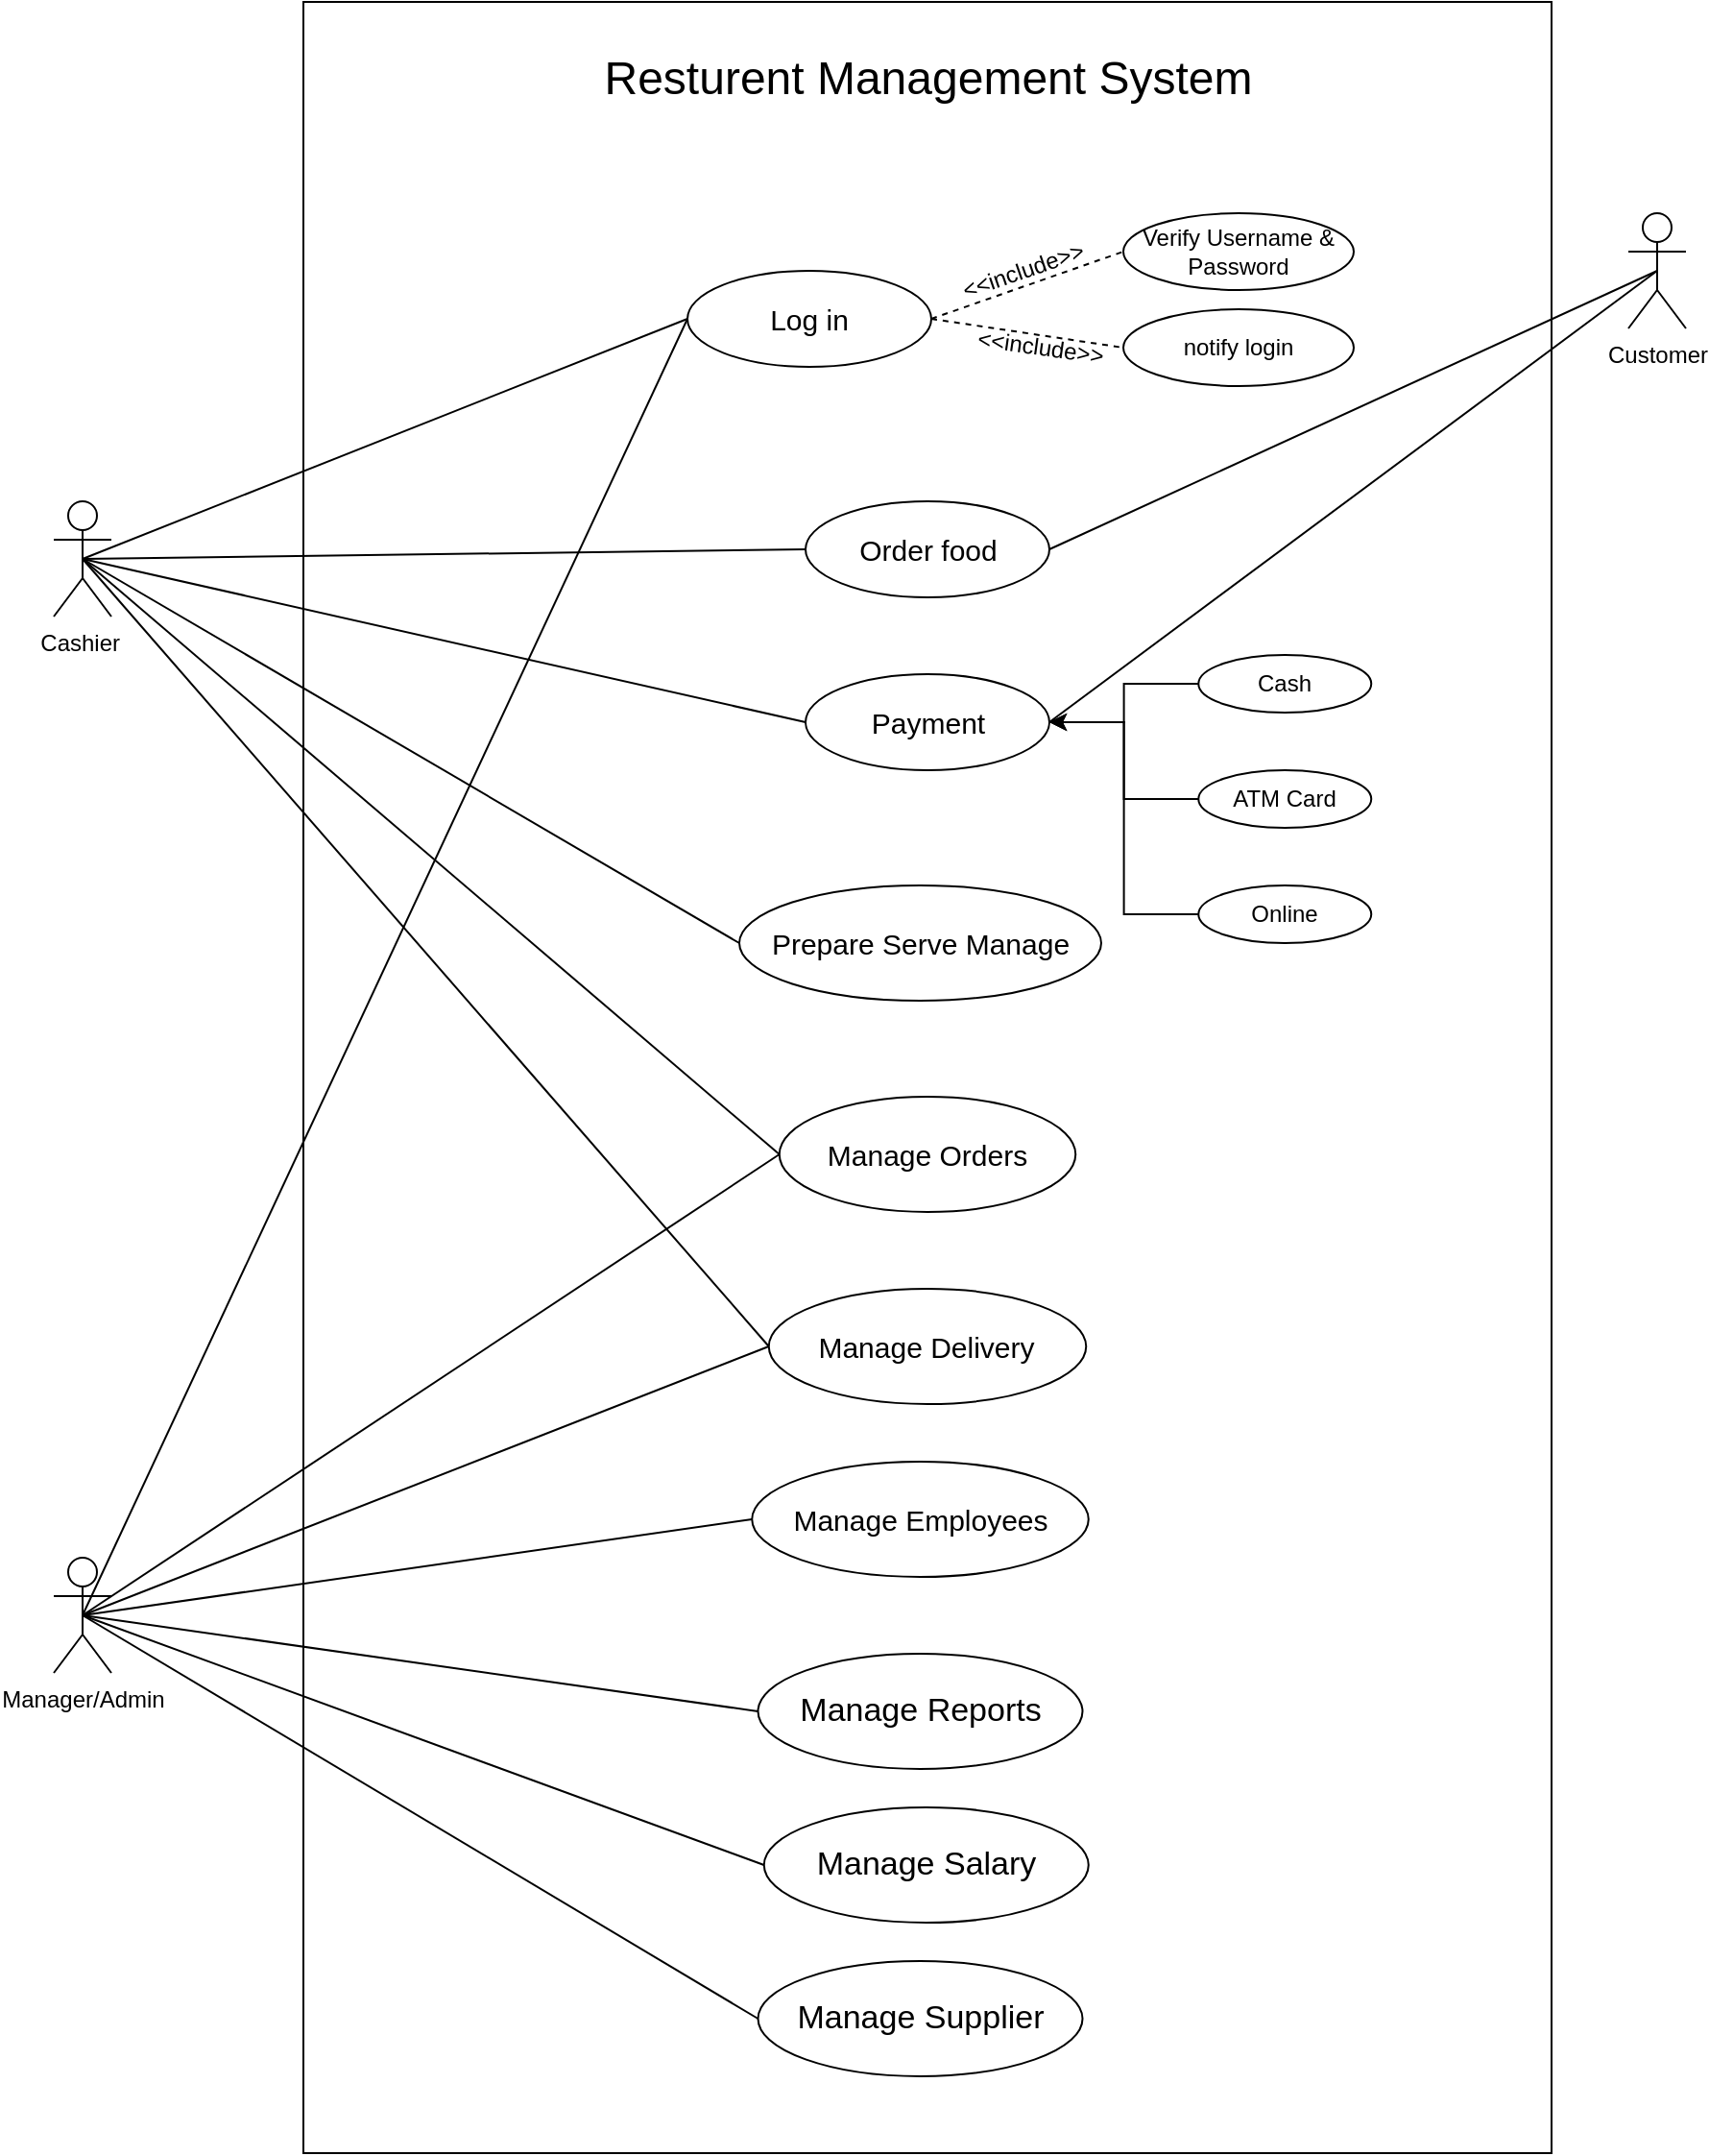 <mxfile version="13.9.9" type="device"><diagram id="ob4H2EMDyPTkc3Qoua70" name="Page-1"><mxGraphModel dx="2660" dy="1410" grid="1" gridSize="10" guides="1" tooltips="1" connect="1" arrows="1" fold="1" page="1" pageScale="1" pageWidth="850" pageHeight="1100" math="0" shadow="0"><root><mxCell id="0"/><mxCell id="1" parent="0"/><mxCell id="Nsmow-w9CMO35-W8M2fN-2" value="" style="rounded=0;whiteSpace=wrap;html=1;" parent="1" vertex="1"><mxGeometry x="130" y="100" width="650" height="1120" as="geometry"/></mxCell><mxCell id="Nsmow-w9CMO35-W8M2fN-3" value="&lt;font style=&quot;font-size: 24px&quot;&gt;Resturent Management System&lt;/font&gt;" style="text;html=1;strokeColor=none;fillColor=none;align=center;verticalAlign=middle;whiteSpace=wrap;rounded=0;" parent="1" vertex="1"><mxGeometry x="277.5" y="120" width="355" height="40" as="geometry"/></mxCell><mxCell id="Nsmow-w9CMO35-W8M2fN-4" value="Cashier&amp;nbsp;" style="shape=umlActor;verticalLabelPosition=bottom;verticalAlign=top;html=1;outlineConnect=0;" parent="1" vertex="1"><mxGeometry y="360" width="30" height="60" as="geometry"/></mxCell><mxCell id="Nsmow-w9CMO35-W8M2fN-6" value="Customer" style="shape=umlActor;verticalLabelPosition=bottom;verticalAlign=top;html=1;outlineConnect=0;" parent="1" vertex="1"><mxGeometry x="820" y="210" width="30" height="60" as="geometry"/></mxCell><mxCell id="Nsmow-w9CMO35-W8M2fN-9" value="&lt;font style=&quot;font-size: 15px&quot;&gt;Log in&lt;/font&gt;" style="ellipse;whiteSpace=wrap;html=1;" parent="1" vertex="1"><mxGeometry x="330" y="240" width="127" height="50" as="geometry"/></mxCell><mxCell id="Nsmow-w9CMO35-W8M2fN-10" value="" style="endArrow=none;html=1;entryX=0;entryY=0.5;entryDx=0;entryDy=0;exitX=0.5;exitY=0.5;exitDx=0;exitDy=0;exitPerimeter=0;" parent="1" source="Nsmow-w9CMO35-W8M2fN-4" target="Nsmow-w9CMO35-W8M2fN-9" edge="1"><mxGeometry width="50" height="50" relative="1" as="geometry"><mxPoint x="290" y="530" as="sourcePoint"/><mxPoint x="340" y="480" as="targetPoint"/></mxGeometry></mxCell><mxCell id="Nsmow-w9CMO35-W8M2fN-12" value="&lt;span style=&quot;font-size: 15px&quot;&gt;Order food&lt;/span&gt;" style="ellipse;whiteSpace=wrap;html=1;" parent="1" vertex="1"><mxGeometry x="391.5" y="360" width="127" height="50" as="geometry"/></mxCell><mxCell id="Nsmow-w9CMO35-W8M2fN-13" value="" style="endArrow=none;html=1;entryX=0;entryY=0.5;entryDx=0;entryDy=0;exitX=0.5;exitY=0.5;exitDx=0;exitDy=0;exitPerimeter=0;" parent="1" source="Nsmow-w9CMO35-W8M2fN-4" target="Nsmow-w9CMO35-W8M2fN-12" edge="1"><mxGeometry width="50" height="50" relative="1" as="geometry"><mxPoint x="15" y="500" as="sourcePoint"/><mxPoint x="362" y="375" as="targetPoint"/></mxGeometry></mxCell><mxCell id="Nsmow-w9CMO35-W8M2fN-15" value="" style="endArrow=none;html=1;entryX=1;entryY=0.5;entryDx=0;entryDy=0;exitX=0.5;exitY=0.5;exitDx=0;exitDy=0;exitPerimeter=0;" parent="1" source="Nsmow-w9CMO35-W8M2fN-6" target="Nsmow-w9CMO35-W8M2fN-12" edge="1"><mxGeometry width="50" height="50" relative="1" as="geometry"><mxPoint x="25" y="720" as="sourcePoint"/><mxPoint x="372" y="395" as="targetPoint"/></mxGeometry></mxCell><mxCell id="Nsmow-w9CMO35-W8M2fN-16" value="&lt;span style=&quot;font-size: 15px&quot;&gt;Payment&lt;/span&gt;" style="ellipse;whiteSpace=wrap;html=1;" parent="1" vertex="1"><mxGeometry x="391.5" y="450" width="127" height="50" as="geometry"/></mxCell><mxCell id="Nsmow-w9CMO35-W8M2fN-17" value="" style="endArrow=none;html=1;entryX=0;entryY=0.5;entryDx=0;entryDy=0;exitX=0.5;exitY=0.5;exitDx=0;exitDy=0;exitPerimeter=0;" parent="1" source="Nsmow-w9CMO35-W8M2fN-4" target="Nsmow-w9CMO35-W8M2fN-16" edge="1"><mxGeometry width="50" height="50" relative="1" as="geometry"><mxPoint x="25" y="400" as="sourcePoint"/><mxPoint x="372" y="395" as="targetPoint"/></mxGeometry></mxCell><mxCell id="Nsmow-w9CMO35-W8M2fN-18" value="" style="endArrow=none;html=1;entryX=1;entryY=0.5;entryDx=0;entryDy=0;exitX=0.5;exitY=0.5;exitDx=0;exitDy=0;exitPerimeter=0;" parent="1" source="Nsmow-w9CMO35-W8M2fN-6" target="Nsmow-w9CMO35-W8M2fN-16" edge="1"><mxGeometry width="50" height="50" relative="1" as="geometry"><mxPoint x="830" y="476.315" as="sourcePoint"/><mxPoint x="499" y="395" as="targetPoint"/><Array as="points"/></mxGeometry></mxCell><mxCell id="Nsmow-w9CMO35-W8M2fN-19" value="&lt;span style=&quot;font-size: 15px&quot;&gt;Prepare Serve Manage&lt;br&gt;&lt;/span&gt;" style="ellipse;whiteSpace=wrap;html=1;" parent="1" vertex="1"><mxGeometry x="357" y="560" width="188.5" height="60" as="geometry"/></mxCell><mxCell id="Nsmow-w9CMO35-W8M2fN-23" value="&lt;font style=&quot;font-size: 12px&quot;&gt;Verify Username &amp;amp; Password&lt;/font&gt;" style="ellipse;whiteSpace=wrap;html=1;" parent="1" vertex="1"><mxGeometry x="557" y="210" width="120" height="40" as="geometry"/></mxCell><mxCell id="Nsmow-w9CMO35-W8M2fN-24" value="" style="endArrow=none;dashed=1;html=1;entryX=0;entryY=0.5;entryDx=0;entryDy=0;exitX=1;exitY=0.5;exitDx=0;exitDy=0;" parent="1" source="Nsmow-w9CMO35-W8M2fN-9" target="Nsmow-w9CMO35-W8M2fN-23" edge="1"><mxGeometry width="50" height="50" relative="1" as="geometry"><mxPoint x="290" y="530" as="sourcePoint"/><mxPoint x="340" y="480" as="targetPoint"/></mxGeometry></mxCell><mxCell id="Nsmow-w9CMO35-W8M2fN-25" value="&amp;lt;&amp;lt;include&amp;gt;&amp;gt;" style="text;html=1;strokeColor=none;fillColor=none;align=center;verticalAlign=middle;whiteSpace=wrap;rounded=0;rotation=341;" parent="1" vertex="1"><mxGeometry x="460" y="230" width="90" height="20" as="geometry"/></mxCell><mxCell id="Nsmow-w9CMO35-W8M2fN-28" value="Manager/Admin" style="shape=umlActor;verticalLabelPosition=bottom;verticalAlign=top;html=1;outlineConnect=0;" parent="1" vertex="1"><mxGeometry y="910" width="30" height="60" as="geometry"/></mxCell><mxCell id="Nsmow-w9CMO35-W8M2fN-29" value="" style="endArrow=none;html=1;exitX=0.5;exitY=0.5;exitDx=0;exitDy=0;exitPerimeter=0;entryX=0;entryY=0.5;entryDx=0;entryDy=0;" parent="1" source="Nsmow-w9CMO35-W8M2fN-28" target="Nsmow-w9CMO35-W8M2fN-9" edge="1"><mxGeometry width="50" height="50" relative="1" as="geometry"><mxPoint x="25" y="720" as="sourcePoint"/><mxPoint x="300" y="275" as="targetPoint"/></mxGeometry></mxCell><mxCell id="Nsmow-w9CMO35-W8M2fN-30" value="&lt;span style=&quot;font-size: 15px&quot;&gt;Manage Orders&lt;br&gt;&lt;/span&gt;" style="ellipse;whiteSpace=wrap;html=1;" parent="1" vertex="1"><mxGeometry x="377.88" y="670" width="154.25" height="60" as="geometry"/></mxCell><mxCell id="Nsmow-w9CMO35-W8M2fN-31" value="" style="endArrow=none;html=1;entryX=0;entryY=0.5;entryDx=0;entryDy=0;exitX=0.5;exitY=0.5;exitDx=0;exitDy=0;exitPerimeter=0;" parent="1" source="Nsmow-w9CMO35-W8M2fN-28" target="Nsmow-w9CMO35-W8M2fN-42" edge="1"><mxGeometry width="50" height="50" relative="1" as="geometry"><mxPoint x="15" y="825" as="sourcePoint"/><mxPoint x="362" y="790" as="targetPoint"/></mxGeometry></mxCell><mxCell id="Nsmow-w9CMO35-W8M2fN-39" style="edgeStyle=orthogonalEdgeStyle;rounded=0;orthogonalLoop=1;jettySize=auto;html=1;entryX=1;entryY=0.5;entryDx=0;entryDy=0;" parent="1" source="Nsmow-w9CMO35-W8M2fN-36" target="Nsmow-w9CMO35-W8M2fN-16" edge="1"><mxGeometry relative="1" as="geometry"/></mxCell><mxCell id="Nsmow-w9CMO35-W8M2fN-36" value="&lt;font style=&quot;font-size: 12px&quot;&gt;Cash&lt;/font&gt;" style="ellipse;whiteSpace=wrap;html=1;" parent="1" vertex="1"><mxGeometry x="596.13" y="440" width="90" height="30" as="geometry"/></mxCell><mxCell id="Nsmow-w9CMO35-W8M2fN-40" style="edgeStyle=orthogonalEdgeStyle;rounded=0;orthogonalLoop=1;jettySize=auto;html=1;entryX=1;entryY=0.5;entryDx=0;entryDy=0;" parent="1" source="Nsmow-w9CMO35-W8M2fN-37" target="Nsmow-w9CMO35-W8M2fN-16" edge="1"><mxGeometry relative="1" as="geometry"/></mxCell><mxCell id="Nsmow-w9CMO35-W8M2fN-37" value="&lt;font style=&quot;font-size: 12px&quot;&gt;ATM Card&lt;/font&gt;" style="ellipse;whiteSpace=wrap;html=1;" parent="1" vertex="1"><mxGeometry x="596.13" y="500" width="90" height="30" as="geometry"/></mxCell><mxCell id="Nsmow-w9CMO35-W8M2fN-41" style="edgeStyle=orthogonalEdgeStyle;rounded=0;orthogonalLoop=1;jettySize=auto;html=1;entryX=1;entryY=0.5;entryDx=0;entryDy=0;" parent="1" source="Nsmow-w9CMO35-W8M2fN-38" target="Nsmow-w9CMO35-W8M2fN-16" edge="1"><mxGeometry relative="1" as="geometry"/></mxCell><mxCell id="Nsmow-w9CMO35-W8M2fN-38" value="&lt;font style=&quot;font-size: 12px&quot;&gt;Online&lt;/font&gt;" style="ellipse;whiteSpace=wrap;html=1;" parent="1" vertex="1"><mxGeometry x="596.13" y="560" width="90" height="30" as="geometry"/></mxCell><mxCell id="Nsmow-w9CMO35-W8M2fN-42" value="&lt;span style=&quot;font-size: 15px&quot;&gt;Manage Delivery&lt;br&gt;&lt;/span&gt;" style="ellipse;whiteSpace=wrap;html=1;" parent="1" vertex="1"><mxGeometry x="372.38" y="770" width="165.25" height="60" as="geometry"/></mxCell><mxCell id="Nsmow-w9CMO35-W8M2fN-43" value="" style="endArrow=none;html=1;entryX=0;entryY=0.5;entryDx=0;entryDy=0;exitX=0.5;exitY=0.5;exitDx=0;exitDy=0;exitPerimeter=0;" parent="1" source="Nsmow-w9CMO35-W8M2fN-28" target="Nsmow-w9CMO35-W8M2fN-30" edge="1"><mxGeometry width="50" height="50" relative="1" as="geometry"><mxPoint x="25" y="950" as="sourcePoint"/><mxPoint x="372" y="885" as="targetPoint"/></mxGeometry></mxCell><mxCell id="Nsmow-w9CMO35-W8M2fN-44" value="&lt;span style=&quot;font-size: 15px&quot;&gt;Manage Employees&lt;br&gt;&lt;/span&gt;" style="ellipse;whiteSpace=wrap;html=1;" parent="1" vertex="1"><mxGeometry x="363.63" y="860" width="175.25" height="60" as="geometry"/></mxCell><mxCell id="Nsmow-w9CMO35-W8M2fN-45" value="" style="endArrow=none;html=1;entryX=0;entryY=0.5;entryDx=0;entryDy=0;exitX=0.5;exitY=0.5;exitDx=0;exitDy=0;exitPerimeter=0;" parent="1" source="Nsmow-w9CMO35-W8M2fN-28" target="Nsmow-w9CMO35-W8M2fN-44" edge="1"><mxGeometry width="50" height="50" relative="1" as="geometry"><mxPoint x="25" y="950" as="sourcePoint"/><mxPoint x="372" y="885" as="targetPoint"/></mxGeometry></mxCell><mxCell id="wQw-wq41tkXTy2Qr9VdG-1" value="&lt;font style=&quot;font-size: 12px&quot;&gt;notify login&lt;/font&gt;" style="ellipse;whiteSpace=wrap;html=1;" vertex="1" parent="1"><mxGeometry x="557" y="260" width="120" height="40" as="geometry"/></mxCell><mxCell id="wQw-wq41tkXTy2Qr9VdG-2" value="" style="endArrow=none;dashed=1;html=1;entryX=0;entryY=0.5;entryDx=0;entryDy=0;exitX=1;exitY=0.5;exitDx=0;exitDy=0;" edge="1" target="wQw-wq41tkXTy2Qr9VdG-1" parent="1" source="Nsmow-w9CMO35-W8M2fN-9"><mxGeometry width="50" height="50" relative="1" as="geometry"><mxPoint x="469.13" y="315" as="sourcePoint"/><mxPoint x="352.13" y="530" as="targetPoint"/></mxGeometry></mxCell><mxCell id="wQw-wq41tkXTy2Qr9VdG-3" value="&amp;lt;&amp;lt;include&amp;gt;&amp;gt;" style="text;html=1;strokeColor=none;fillColor=none;align=center;verticalAlign=middle;whiteSpace=wrap;rounded=0;rotation=8;" vertex="1" parent="1"><mxGeometry x="469.13" y="270" width="90" height="20" as="geometry"/></mxCell><mxCell id="wQw-wq41tkXTy2Qr9VdG-5" value="" style="endArrow=none;html=1;entryX=0;entryY=0.5;entryDx=0;entryDy=0;exitX=0.5;exitY=0.5;exitDx=0;exitDy=0;exitPerimeter=0;" edge="1" parent="1" source="Nsmow-w9CMO35-W8M2fN-4" target="Nsmow-w9CMO35-W8M2fN-19"><mxGeometry width="50" height="50" relative="1" as="geometry"><mxPoint x="25" y="400" as="sourcePoint"/><mxPoint x="401.5" y="485" as="targetPoint"/></mxGeometry></mxCell><mxCell id="wQw-wq41tkXTy2Qr9VdG-6" value="" style="endArrow=none;html=1;entryX=0;entryY=0.5;entryDx=0;entryDy=0;exitX=0.5;exitY=0.5;exitDx=0;exitDy=0;exitPerimeter=0;" edge="1" parent="1" source="Nsmow-w9CMO35-W8M2fN-4" target="Nsmow-w9CMO35-W8M2fN-30"><mxGeometry width="50" height="50" relative="1" as="geometry"><mxPoint x="25" y="950" as="sourcePoint"/><mxPoint x="401.5" y="705" as="targetPoint"/></mxGeometry></mxCell><mxCell id="wQw-wq41tkXTy2Qr9VdG-7" value="" style="endArrow=none;html=1;entryX=0;entryY=0.5;entryDx=0;entryDy=0;exitX=0.5;exitY=0.5;exitDx=0;exitDy=0;exitPerimeter=0;" edge="1" parent="1" source="Nsmow-w9CMO35-W8M2fN-4" target="Nsmow-w9CMO35-W8M2fN-42"><mxGeometry width="50" height="50" relative="1" as="geometry"><mxPoint x="25" y="950" as="sourcePoint"/><mxPoint x="394.75" y="810" as="targetPoint"/></mxGeometry></mxCell><mxCell id="wQw-wq41tkXTy2Qr9VdG-8" value="&lt;font style=&quot;font-size: 17px&quot;&gt;Manage Reports&lt;/font&gt;" style="ellipse;whiteSpace=wrap;html=1;" vertex="1" parent="1"><mxGeometry x="366.75" y="960" width="169" height="60" as="geometry"/></mxCell><mxCell id="wQw-wq41tkXTy2Qr9VdG-9" value="" style="endArrow=none;html=1;entryX=0;entryY=0.5;entryDx=0;entryDy=0;exitX=0.5;exitY=0.5;exitDx=0;exitDy=0;exitPerimeter=0;" edge="1" parent="1" source="Nsmow-w9CMO35-W8M2fN-28" target="wQw-wq41tkXTy2Qr9VdG-8"><mxGeometry width="50" height="50" relative="1" as="geometry"><mxPoint x="25" y="950" as="sourcePoint"/><mxPoint x="387.25" y="905" as="targetPoint"/></mxGeometry></mxCell><mxCell id="wQw-wq41tkXTy2Qr9VdG-10" value="&lt;font style=&quot;font-size: 17px&quot;&gt;Manage Salary&lt;/font&gt;" style="ellipse;whiteSpace=wrap;html=1;" vertex="1" parent="1"><mxGeometry x="369.88" y="1040" width="169" height="60" as="geometry"/></mxCell><mxCell id="wQw-wq41tkXTy2Qr9VdG-11" value="&lt;font style=&quot;font-size: 17px&quot;&gt;Manage Supplier&lt;/font&gt;" style="ellipse;whiteSpace=wrap;html=1;" vertex="1" parent="1"><mxGeometry x="366.76" y="1120" width="169" height="60" as="geometry"/></mxCell><mxCell id="wQw-wq41tkXTy2Qr9VdG-12" value="" style="endArrow=none;html=1;entryX=0;entryY=0.5;entryDx=0;entryDy=0;exitX=0.5;exitY=0.5;exitDx=0;exitDy=0;exitPerimeter=0;" edge="1" parent="1" source="Nsmow-w9CMO35-W8M2fN-28" target="wQw-wq41tkXTy2Qr9VdG-11"><mxGeometry width="50" height="50" relative="1" as="geometry"><mxPoint x="25" y="950" as="sourcePoint"/><mxPoint x="376.75" y="1000" as="targetPoint"/></mxGeometry></mxCell><mxCell id="wQw-wq41tkXTy2Qr9VdG-13" value="" style="endArrow=none;html=1;entryX=0;entryY=0.5;entryDx=0;entryDy=0;exitX=0.5;exitY=0.5;exitDx=0;exitDy=0;exitPerimeter=0;" edge="1" parent="1" source="Nsmow-w9CMO35-W8M2fN-28" target="wQw-wq41tkXTy2Qr9VdG-10"><mxGeometry width="50" height="50" relative="1" as="geometry"><mxPoint x="35" y="960" as="sourcePoint"/><mxPoint x="386.75" y="1010" as="targetPoint"/></mxGeometry></mxCell></root></mxGraphModel></diagram></mxfile>